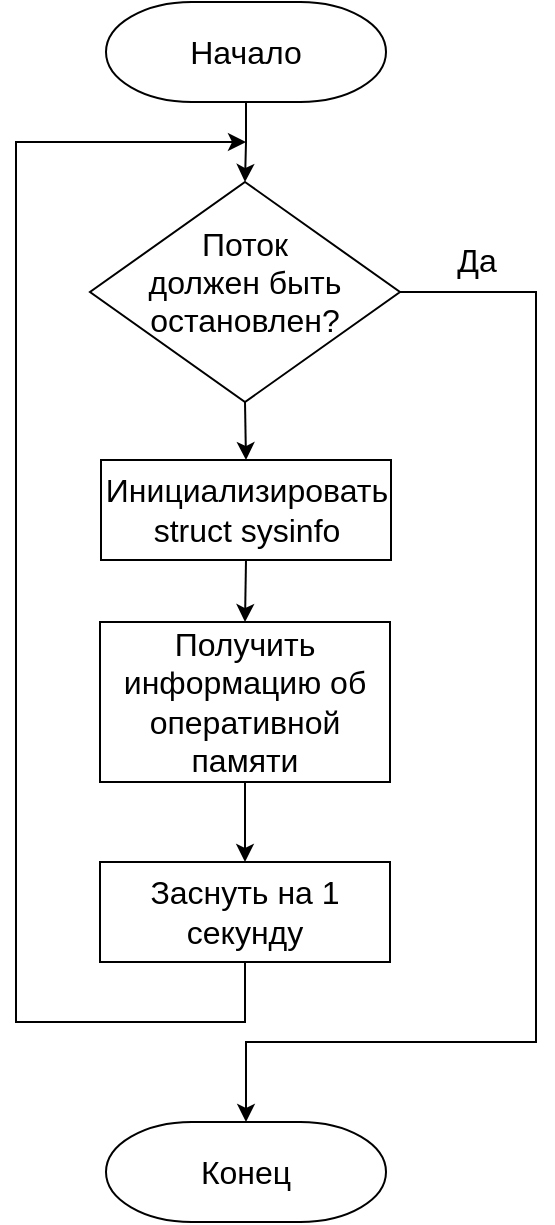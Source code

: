 <mxfile version="13.9.9" type="device"><diagram id="lyCI08w8Ez_RioeCQQEh" name="Страница 1"><mxGraphModel dx="768" dy="482" grid="1" gridSize="10" guides="1" tooltips="1" connect="1" arrows="1" fold="1" page="1" pageScale="1" pageWidth="1169" pageHeight="827" math="0" shadow="0"><root><mxCell id="0"/><mxCell id="1" parent="0"/><mxCell id="R0zWHgbjVpCt4ZIDYaiE-3" style="edgeStyle=orthogonalEdgeStyle;rounded=0;orthogonalLoop=1;jettySize=auto;html=1;exitX=0.5;exitY=1;exitDx=0;exitDy=0;exitPerimeter=0;entryX=0.5;entryY=0;entryDx=0;entryDy=0;entryPerimeter=0;fontSize=16;" parent="1" source="R0zWHgbjVpCt4ZIDYaiE-1" target="R0zWHgbjVpCt4ZIDYaiE-2" edge="1"><mxGeometry relative="1" as="geometry"/></mxCell><mxCell id="R0zWHgbjVpCt4ZIDYaiE-1" value="Начало" style="strokeWidth=1;html=1;shape=mxgraph.flowchart.terminator;whiteSpace=wrap;fontSize=16;" parent="1" vertex="1"><mxGeometry x="515" y="50" width="140" height="50" as="geometry"/></mxCell><mxCell id="R0zWHgbjVpCt4ZIDYaiE-7" style="edgeStyle=orthogonalEdgeStyle;rounded=0;orthogonalLoop=1;jettySize=auto;html=1;exitX=0.5;exitY=1;exitDx=0;exitDy=0;exitPerimeter=0;entryX=0.5;entryY=0;entryDx=0;entryDy=0;fontSize=16;" parent="1" source="R0zWHgbjVpCt4ZIDYaiE-2" target="R0zWHgbjVpCt4ZIDYaiE-4" edge="1"><mxGeometry relative="1" as="geometry"/></mxCell><mxCell id="R0zWHgbjVpCt4ZIDYaiE-12" style="edgeStyle=orthogonalEdgeStyle;rounded=0;orthogonalLoop=1;jettySize=auto;html=1;exitX=1;exitY=0.5;exitDx=0;exitDy=0;exitPerimeter=0;entryX=0.5;entryY=0;entryDx=0;entryDy=0;entryPerimeter=0;fontSize=16;" parent="1" source="R0zWHgbjVpCt4ZIDYaiE-2" target="R0zWHgbjVpCt4ZIDYaiE-11" edge="1"><mxGeometry relative="1" as="geometry"><Array as="points"><mxPoint x="730" y="195"/><mxPoint x="730" y="570"/><mxPoint x="585" y="570"/></Array></mxGeometry></mxCell><mxCell id="R0zWHgbjVpCt4ZIDYaiE-14" value="Да" style="edgeLabel;html=1;align=center;verticalAlign=middle;resizable=0;points=[];fontSize=16;" parent="R0zWHgbjVpCt4ZIDYaiE-12" vertex="1" connectable="0"><mxGeometry x="-0.434" y="-3" relative="1" as="geometry"><mxPoint x="-27" y="-125.33" as="offset"/></mxGeometry></mxCell><mxCell id="R0zWHgbjVpCt4ZIDYaiE-2" value="Поток&lt;br&gt;должен быть&lt;br&gt;остановлен?" style="strokeWidth=1;html=1;shape=mxgraph.flowchart.decision;whiteSpace=wrap;fontSize=16;spacingLeft=8;spacingRight=8;spacingBottom=10;" parent="1" vertex="1"><mxGeometry x="507" y="140" width="155" height="110" as="geometry"/></mxCell><mxCell id="R0zWHgbjVpCt4ZIDYaiE-8" style="edgeStyle=orthogonalEdgeStyle;rounded=0;orthogonalLoop=1;jettySize=auto;html=1;exitX=0.5;exitY=1;exitDx=0;exitDy=0;entryX=0.5;entryY=0;entryDx=0;entryDy=0;fontSize=16;" parent="1" source="R0zWHgbjVpCt4ZIDYaiE-4" target="R0zWHgbjVpCt4ZIDYaiE-5" edge="1"><mxGeometry relative="1" as="geometry"/></mxCell><mxCell id="R0zWHgbjVpCt4ZIDYaiE-4" value="Инициализировать&lt;br&gt;struct sysinfo" style="rounded=0;whiteSpace=wrap;html=1;absoluteArcSize=1;arcSize=14;strokeWidth=1;fontSize=16;" parent="1" vertex="1"><mxGeometry x="512.5" y="279" width="145" height="50" as="geometry"/></mxCell><mxCell id="R0zWHgbjVpCt4ZIDYaiE-9" style="edgeStyle=orthogonalEdgeStyle;rounded=0;orthogonalLoop=1;jettySize=auto;html=1;exitX=0.5;exitY=1;exitDx=0;exitDy=0;entryX=0.5;entryY=0;entryDx=0;entryDy=0;fontSize=16;" parent="1" source="R0zWHgbjVpCt4ZIDYaiE-5" target="R0zWHgbjVpCt4ZIDYaiE-6" edge="1"><mxGeometry relative="1" as="geometry"/></mxCell><mxCell id="R0zWHgbjVpCt4ZIDYaiE-5" value="Получить информацию об оперативной памяти" style="rounded=0;whiteSpace=wrap;html=1;absoluteArcSize=1;arcSize=14;strokeWidth=1;fontSize=16;" parent="1" vertex="1"><mxGeometry x="512" y="360" width="145" height="80" as="geometry"/></mxCell><mxCell id="R0zWHgbjVpCt4ZIDYaiE-10" style="edgeStyle=orthogonalEdgeStyle;rounded=0;orthogonalLoop=1;jettySize=auto;html=1;exitX=0.5;exitY=1;exitDx=0;exitDy=0;fontSize=16;" parent="1" source="R0zWHgbjVpCt4ZIDYaiE-6" edge="1"><mxGeometry relative="1" as="geometry"><mxPoint x="585" y="120" as="targetPoint"/><Array as="points"><mxPoint x="585" y="560"/><mxPoint x="470" y="560"/><mxPoint x="470" y="120"/></Array></mxGeometry></mxCell><mxCell id="R0zWHgbjVpCt4ZIDYaiE-6" value="Заснуть на 1 секунду" style="rounded=0;whiteSpace=wrap;html=1;absoluteArcSize=1;arcSize=14;strokeWidth=1;fontSize=16;" parent="1" vertex="1"><mxGeometry x="512" y="480" width="145" height="50" as="geometry"/></mxCell><mxCell id="R0zWHgbjVpCt4ZIDYaiE-11" value="Конец" style="strokeWidth=1;html=1;shape=mxgraph.flowchart.terminator;whiteSpace=wrap;fontSize=16;" parent="1" vertex="1"><mxGeometry x="515" y="610" width="140" height="50" as="geometry"/></mxCell></root></mxGraphModel></diagram></mxfile>